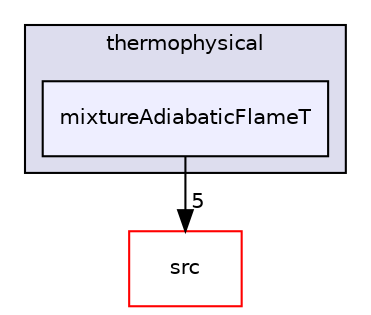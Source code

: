 digraph "applications/utilities/thermophysical/mixtureAdiabaticFlameT" {
  bgcolor=transparent;
  compound=true
  node [ fontsize="10", fontname="Helvetica"];
  edge [ labelfontsize="10", labelfontname="Helvetica"];
  subgraph clusterdir_ad006ac2d4adf68d191bc9af38a824ca {
    graph [ bgcolor="#ddddee", pencolor="black", label="thermophysical" fontname="Helvetica", fontsize="10", URL="dir_ad006ac2d4adf68d191bc9af38a824ca.html"]
  dir_a45c6100cfea9102cd0e1c7957510a73 [shape=box, label="mixtureAdiabaticFlameT", style="filled", fillcolor="#eeeeff", pencolor="black", URL="dir_a45c6100cfea9102cd0e1c7957510a73.html"];
  }
  dir_68267d1309a1af8e8297ef4c3efbcdba [shape=box label="src" color="red" URL="dir_68267d1309a1af8e8297ef4c3efbcdba.html"];
  dir_a45c6100cfea9102cd0e1c7957510a73->dir_68267d1309a1af8e8297ef4c3efbcdba [headlabel="5", labeldistance=1.5 headhref="dir_000735_000736.html"];
}
